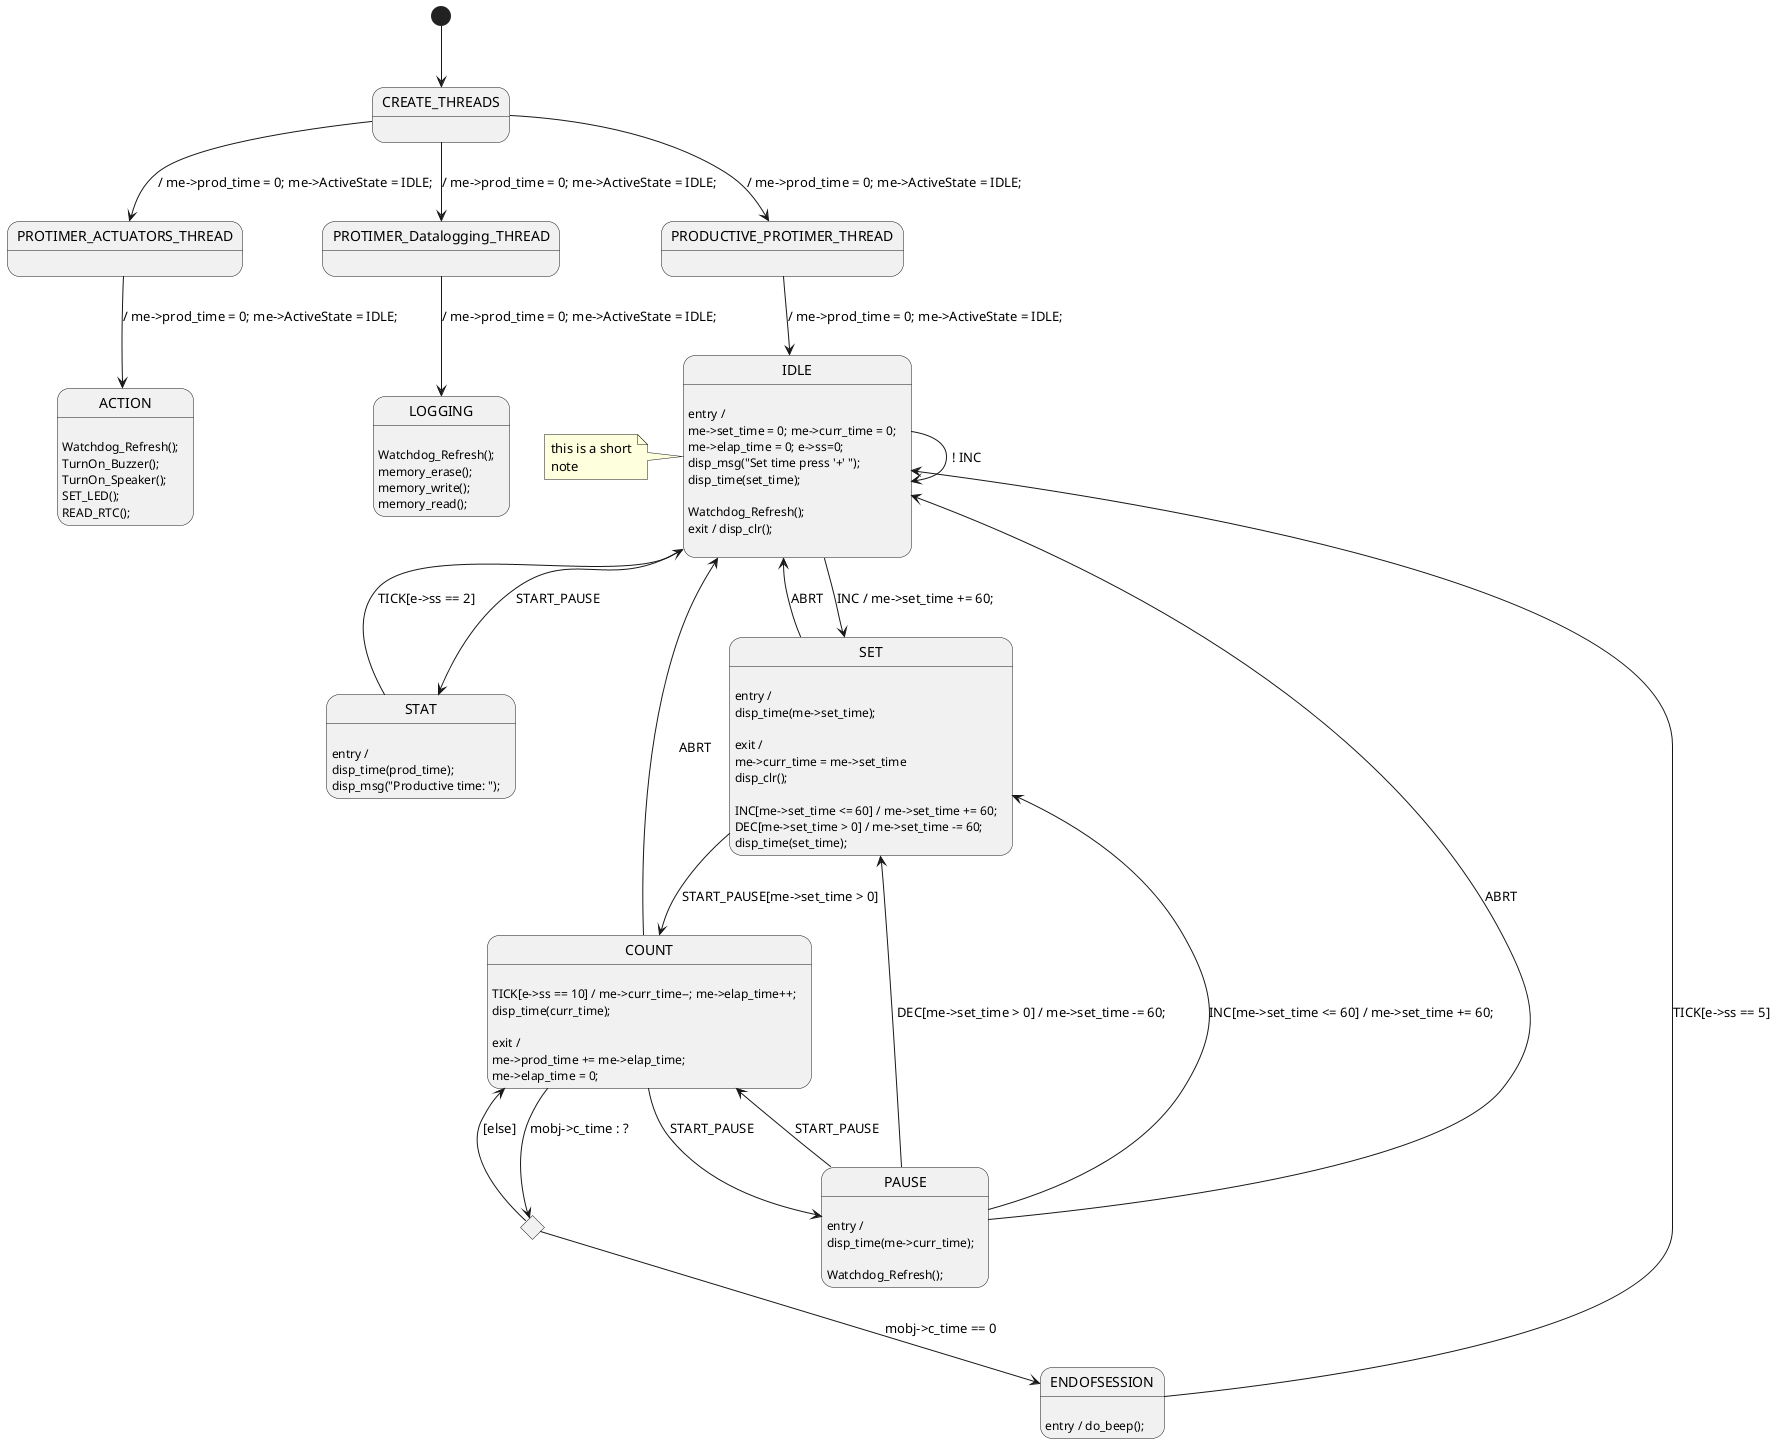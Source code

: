 /'---------------------------------------------------------------------------'/
/'
Events:
I]. User generated:
-------------------------------------------------------------------------------
INC: Increment Buttom + .
DEC: Decrement Button - .
S_P START_PAUSE : Start/Pause/Statistics Button S/P.
ABRT: Abort Button + and - pressed together. 

II]. Statemachine generated:
-------------------------------------------------------------------------------
TICK: Countup or Countdown event.
tik_ss: 10ms time delay (timer can be used or non blocking loop)

'/

/'
set_time  - (time in minutes)
curr_time - (time in minutes)
elap_time - (time in minutes)
ss - (time in 10 miliSeconds)

So,  1 ss : 100mSec  or 0.1 Sec
and  2 ss : 200mSec  or 0.2 Sec
and  5 ss : 500mSec  or 0.5 Sec
and 10 ss : 1000mSec or 1.0 Sec
and 600 ss : 60000mSec or 60 Sec or 1 minute

'/

@startuml protimer
'comment
'scale 400 width
/' States '/
CREATE_THREADS:               /' API for threads creation '/
PROTIMER_ACTUATORS_THREAD:    /' PROTIMER_ACTUATORS Thread Run '/
PROTIMER_Datalogging_THREAD:  /' PROTIMER_Datalogging Thread Run '/
PRODUCTIVE_PROTIMER_THREAD:   /' PROTIMER_Datalogging Thread Run '/
IDLE:
STAT:
SET:
COUNT:
PAUSE:
ACTION:
LOGGING:
ENDOFSESSION:


[*] --> CREATE_THREADS

CREATE_THREADS-->PRODUCTIVE_PROTIMER_THREAD: / me->prod_time = 0; me->ActiveState = IDLE;
PRODUCTIVE_PROTIMER_THREAD-->IDLE: / me->prod_time = 0; me->ActiveState = IDLE;

CREATE_THREADS-->PROTIMER_ACTUATORS_THREAD: / me->prod_time = 0; me->ActiveState = IDLE;
PROTIMER_ACTUATORS_THREAD-->ACTION: / me->prod_time = 0; me->ActiveState = IDLE;

CREATE_THREADS-->PROTIMER_Datalogging_THREAD: / me->prod_time = 0; me->ActiveState = IDLE;
PROTIMER_Datalogging_THREAD-->LOGGING: / me->prod_time = 0; me->ActiveState = IDLE;

/' State Transition '/
IDLE: entry /
IDLE: me->set_time = 0; me->curr_time = 0;
note left of IDLE : this is a short\nnote
IDLE: me->elap_time = 0; e->ss=0;
IDLE: disp_msg("Set time press '+' "); 
IDLE: disp_time(set_time);
IDLE: 
IDLE: Watchdog_Refresh();
IDLE: exit / disp_clr();
IDLE: 
IDLE-->IDLE: ! INC
IDLE-->SET: INC / me->set_time += 60;

SET-->IDLE: ABRT
SET-->COUNT: START_PAUSE[me->set_time > 0]
SET: entry / 
SET: disp_time(me->set_time);
SET:
SET: exit / 
SET: me->curr_time = me->set_time
SET: disp_clr();
SET:
SET: INC[me->set_time <= 60] / me->set_time += 60; 
SET: DEC[me->set_time > 0] / me->set_time -= 60;
SET: disp_time(set_time);

COUNT-->IDLE: ABRT
COUNT-->PAUSE: START_PAUSE
COUNT: TICK[e->ss == 10] / me->curr_time--; me->elap_time++;
COUNT: disp_time(curr_time);
COUNT:
COUNT: exit /
COUNT: me->prod_time += me->elap_time;
COUNT: me->elap_time = 0;
state c <<choice>>
COUNT-->c: mobj->c_time : ?
c-->ENDOFSESSION: mobj->c_time == 0
c-->COUNT: [else]

ENDOFSESSION: entry / do_beep();
ENDOFSESSION-->IDLE: TICK[e->ss == 5]
PAUSE-->IDLE: ABRT
PAUSE: entry /
PAUSE: disp_time(me->curr_time);
PAUSE:
PAUSE-->SET: INC[me->set_time <= 60] / me->set_time += 60; 
PAUSE-->SET: DEC[me->set_time > 0] / me->set_time -= 60;
PAUSE-->COUNT: START_PAUSE
PAUSE: Watchdog_Refresh();

STAT-->IDLE: TICK[e->ss == 2]  
IDLE-->STAT: START_PAUSE
STAT:entry /
STAT: disp_time(prod_time);
STAT: disp_msg("Productive time: "); 

/' Thread for Actuators '/
ACTION: Watchdog_Refresh();
ACTION: TurnOn_Buzzer();
ACTION: TurnOn_Speaker();
ACTION: SET_LED();
ACTION: READ_RTC();

/' Thread for Data Logging '/
LOGGING: Watchdog_Refresh();
LOGGING: memory_erase();
LOGGING: memory_write();
LOGGING: memory_read();
@enduml